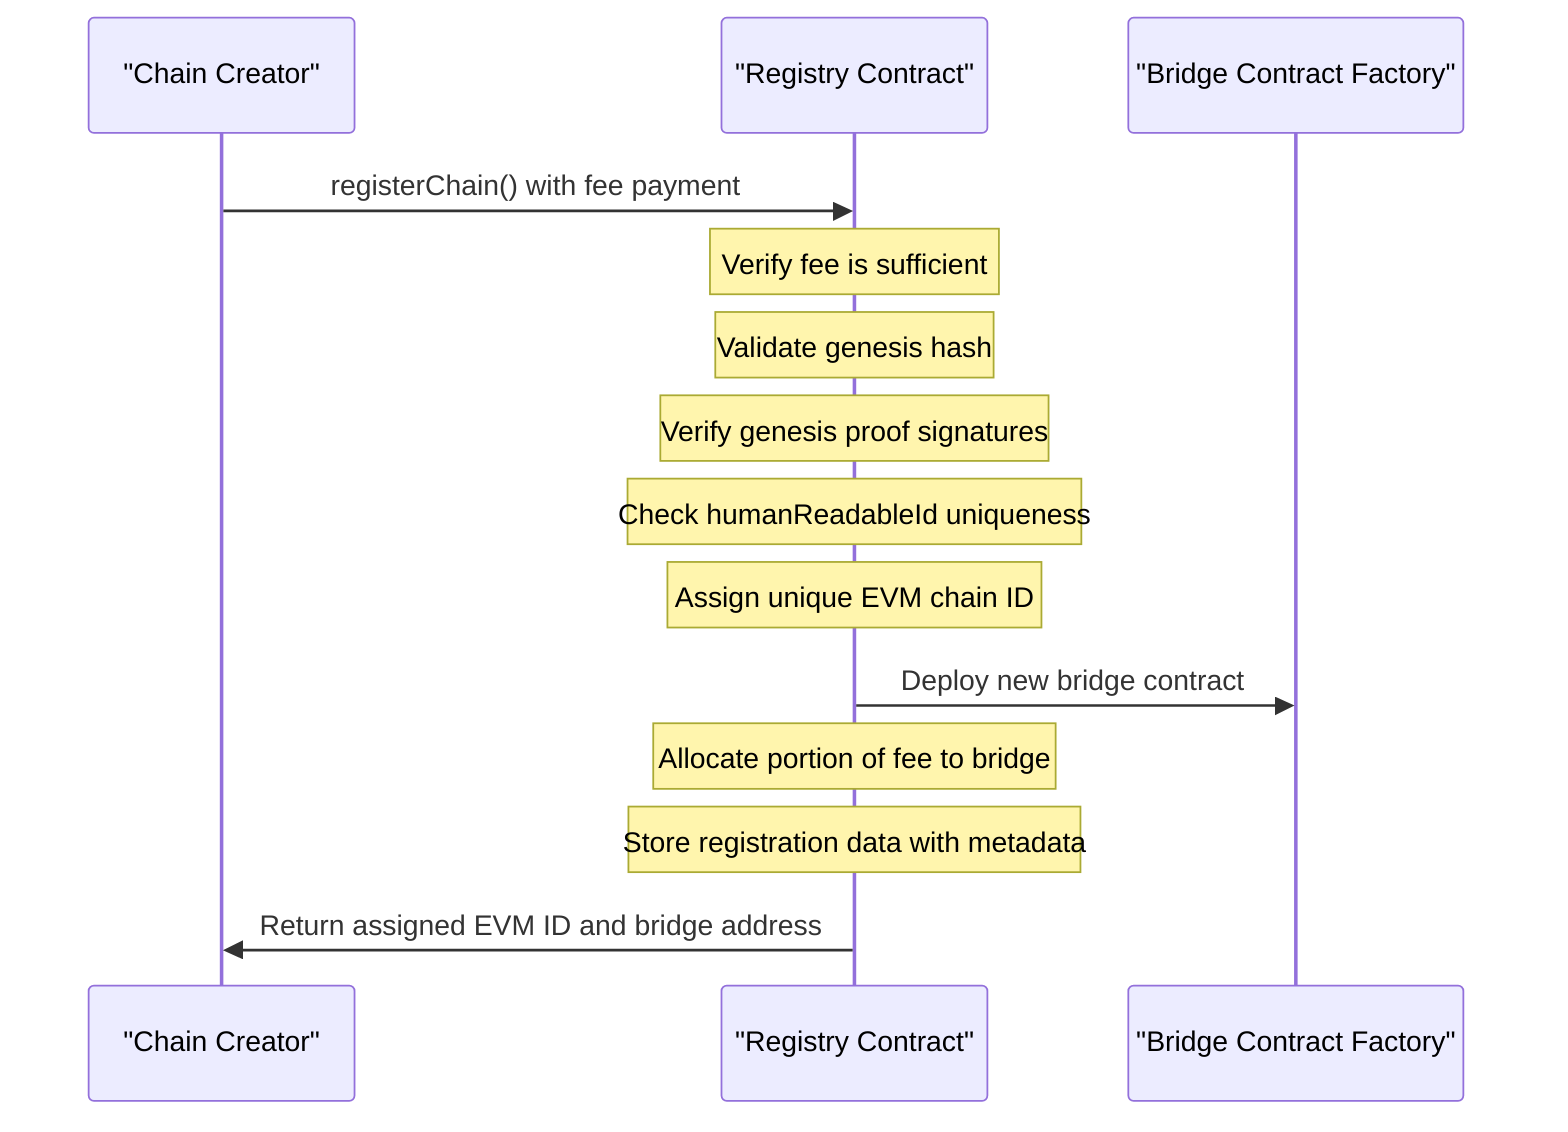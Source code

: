 sequenceDiagram
    participant User as "Chain Creator"
    participant Registry as "Registry Contract"
    participant Bridge as "Bridge Contract Factory"
    
    User->>Registry: registerChain() with fee payment
    Note over Registry: Verify fee is sufficient
    Note over Registry: Validate genesis hash
    Note over Registry: Verify genesis proof signatures
    Note over Registry: Check humanReadableId uniqueness
    Note over Registry: Assign unique EVM chain ID
    Registry->>Bridge: Deploy new bridge contract
    Note over Registry: Allocate portion of fee to bridge
    Note over Registry: Store registration data with metadata
    Registry->>User: Return assigned EVM ID and bridge address